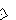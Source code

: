 prologues:=3;
verbatimtex
%&latex
\documentclass{minimal}
\begin{document}
etex

beginfig(0);

numeric u,v,a;
path q,r;
a=0.75;
u=3;
v=30;

pickup pencircle scaled 0.06pt;
draw unitsquare scaled u rotated v;
z1=(u/2,u/2);
q=origin--z1;
r:=q rotated v;
z2=point 2 of r; %dette er midtpunktet for den roterede unitsquare
draw z2 withpen pencircle scaled 0.2;

endfig;

end